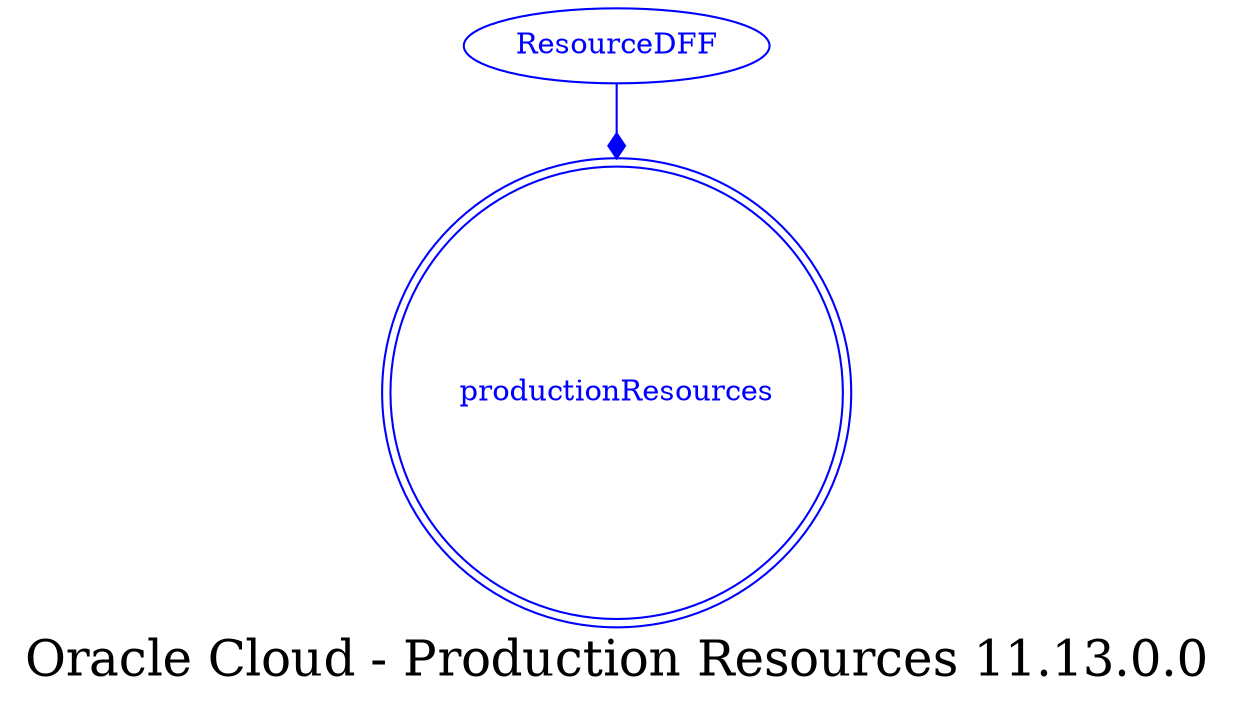 digraph LexiconGraph {
graph[label="Oracle Cloud - Production Resources 11.13.0.0", fontsize=24]
splines=true
"productionResources" [color=blue, fontcolor=blue, shape=doublecircle]
"ResourceDFF" -> "productionResources" [color=blue, fontcolor=blue, arrowhead=diamond, arrowtail=none]
"ResourceDFF" [color=blue, fontcolor=blue, shape=ellipse]
}
